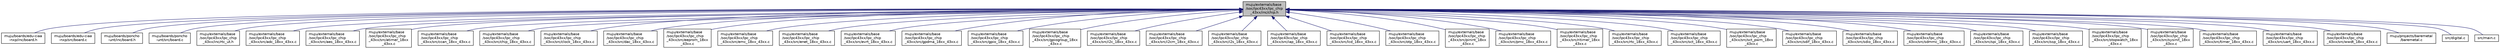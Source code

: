 digraph "muju/externals/base/soc/lpc43xx/lpc_chip_43xx/inc/chip.h"
{
  edge [fontname="Helvetica",fontsize="10",labelfontname="Helvetica",labelfontsize="10"];
  node [fontname="Helvetica",fontsize="10",shape=record];
  Node6 [label="muju/externals/base\l/soc/lpc43xx/lpc_chip\l_43xx/inc/chip.h",height=0.2,width=0.4,color="black", fillcolor="grey75", style="filled", fontcolor="black"];
  Node6 -> Node7 [dir="back",color="midnightblue",fontsize="10",style="solid",fontname="Helvetica"];
  Node7 [label="muju/boards/edu-ciaa\l-nxp/inc/board.h",height=0.2,width=0.4,color="black", fillcolor="white", style="filled",URL="$edu-ciaa-nxp_2inc_2board_8h.html"];
  Node6 -> Node8 [dir="back",color="midnightblue",fontsize="10",style="solid",fontname="Helvetica"];
  Node8 [label="muju/boards/edu-ciaa\l-nxp/src/board.c",height=0.2,width=0.4,color="black", fillcolor="white", style="filled",URL="$edu-ciaa-nxp_2src_2board_8c.html"];
  Node6 -> Node9 [dir="back",color="midnightblue",fontsize="10",style="solid",fontname="Helvetica"];
  Node9 [label="muju/boards/poncho\l-unt/inc/board.h",height=0.2,width=0.4,color="black", fillcolor="white", style="filled",URL="$poncho-unt_2inc_2board_8h.html"];
  Node6 -> Node10 [dir="back",color="midnightblue",fontsize="10",style="solid",fontname="Helvetica"];
  Node10 [label="muju/boards/poncho\l-unt/src/board.c",height=0.2,width=0.4,color="black", fillcolor="white", style="filled",URL="$poncho-unt_2src_2board_8c.html"];
  Node6 -> Node11 [dir="back",color="midnightblue",fontsize="10",style="solid",fontname="Helvetica"];
  Node11 [label="muju/externals/base\l/soc/lpc43xx/lpc_chip\l_43xx/inc/rtc_ut.h",height=0.2,width=0.4,color="black", fillcolor="white", style="filled",URL="$rtc__ut_8h.html"];
  Node6 -> Node12 [dir="back",color="midnightblue",fontsize="10",style="solid",fontname="Helvetica"];
  Node12 [label="muju/externals/base\l/soc/lpc43xx/lpc_chip\l_43xx/src/adc_18xx_43xx.c",height=0.2,width=0.4,color="black", fillcolor="white", style="filled",URL="$adc__18xx__43xx_8c.html"];
  Node6 -> Node13 [dir="back",color="midnightblue",fontsize="10",style="solid",fontname="Helvetica"];
  Node13 [label="muju/externals/base\l/soc/lpc43xx/lpc_chip\l_43xx/src/aes_18xx_43xx.c",height=0.2,width=0.4,color="black", fillcolor="white", style="filled",URL="$aes__18xx__43xx_8c.html"];
  Node6 -> Node14 [dir="back",color="midnightblue",fontsize="10",style="solid",fontname="Helvetica"];
  Node14 [label="muju/externals/base\l/soc/lpc43xx/lpc_chip\l_43xx/src/atimer_18xx\l_43xx.c",height=0.2,width=0.4,color="black", fillcolor="white", style="filled",URL="$atimer__18xx__43xx_8c.html"];
  Node6 -> Node15 [dir="back",color="midnightblue",fontsize="10",style="solid",fontname="Helvetica"];
  Node15 [label="muju/externals/base\l/soc/lpc43xx/lpc_chip\l_43xx/src/ccan_18xx_43xx.c",height=0.2,width=0.4,color="black", fillcolor="white", style="filled",URL="$ccan__18xx__43xx_8c.html"];
  Node6 -> Node16 [dir="back",color="midnightblue",fontsize="10",style="solid",fontname="Helvetica"];
  Node16 [label="muju/externals/base\l/soc/lpc43xx/lpc_chip\l_43xx/src/chip_18xx_43xx.c",height=0.2,width=0.4,color="black", fillcolor="white", style="filled",URL="$chip__18xx__43xx_8c.html"];
  Node6 -> Node17 [dir="back",color="midnightblue",fontsize="10",style="solid",fontname="Helvetica"];
  Node17 [label="muju/externals/base\l/soc/lpc43xx/lpc_chip\l_43xx/src/clock_18xx_43xx.c",height=0.2,width=0.4,color="black", fillcolor="white", style="filled",URL="$clock__18xx__43xx_8c.html"];
  Node6 -> Node18 [dir="back",color="midnightblue",fontsize="10",style="solid",fontname="Helvetica"];
  Node18 [label="muju/externals/base\l/soc/lpc43xx/lpc_chip\l_43xx/src/dac_18xx_43xx.c",height=0.2,width=0.4,color="black", fillcolor="white", style="filled",URL="$dac__18xx__43xx_8c.html"];
  Node6 -> Node19 [dir="back",color="midnightblue",fontsize="10",style="solid",fontname="Helvetica"];
  Node19 [label="muju/externals/base\l/soc/lpc43xx/lpc_chip\l_43xx/src/eeprom_18xx\l_43xx.c",height=0.2,width=0.4,color="black", fillcolor="white", style="filled",URL="$eeprom__18xx__43xx_8c.html"];
  Node6 -> Node20 [dir="back",color="midnightblue",fontsize="10",style="solid",fontname="Helvetica"];
  Node20 [label="muju/externals/base\l/soc/lpc43xx/lpc_chip\l_43xx/src/emc_18xx_43xx.c",height=0.2,width=0.4,color="black", fillcolor="white", style="filled",URL="$emc__18xx__43xx_8c.html"];
  Node6 -> Node21 [dir="back",color="midnightblue",fontsize="10",style="solid",fontname="Helvetica"];
  Node21 [label="muju/externals/base\l/soc/lpc43xx/lpc_chip\l_43xx/src/enet_18xx_43xx.c",height=0.2,width=0.4,color="black", fillcolor="white", style="filled",URL="$enet__18xx__43xx_8c.html"];
  Node6 -> Node22 [dir="back",color="midnightblue",fontsize="10",style="solid",fontname="Helvetica"];
  Node22 [label="muju/externals/base\l/soc/lpc43xx/lpc_chip\l_43xx/src/evrt_18xx_43xx.c",height=0.2,width=0.4,color="black", fillcolor="white", style="filled",URL="$evrt__18xx__43xx_8c.html"];
  Node6 -> Node23 [dir="back",color="midnightblue",fontsize="10",style="solid",fontname="Helvetica"];
  Node23 [label="muju/externals/base\l/soc/lpc43xx/lpc_chip\l_43xx/src/gpdma_18xx_43xx.c",height=0.2,width=0.4,color="black", fillcolor="white", style="filled",URL="$gpdma__18xx__43xx_8c.html"];
  Node6 -> Node24 [dir="back",color="midnightblue",fontsize="10",style="solid",fontname="Helvetica"];
  Node24 [label="muju/externals/base\l/soc/lpc43xx/lpc_chip\l_43xx/src/gpio_18xx_43xx.c",height=0.2,width=0.4,color="black", fillcolor="white", style="filled",URL="$gpio__18xx__43xx_8c.html"];
  Node6 -> Node25 [dir="back",color="midnightblue",fontsize="10",style="solid",fontname="Helvetica"];
  Node25 [label="muju/externals/base\l/soc/lpc43xx/lpc_chip\l_43xx/src/gpiogroup_18xx\l_43xx.c",height=0.2,width=0.4,color="black", fillcolor="white", style="filled",URL="$gpiogroup__18xx__43xx_8c.html"];
  Node6 -> Node26 [dir="back",color="midnightblue",fontsize="10",style="solid",fontname="Helvetica"];
  Node26 [label="muju/externals/base\l/soc/lpc43xx/lpc_chip\l_43xx/src/i2c_18xx_43xx.c",height=0.2,width=0.4,color="black", fillcolor="white", style="filled",URL="$i2c__18xx__43xx_8c.html"];
  Node6 -> Node27 [dir="back",color="midnightblue",fontsize="10",style="solid",fontname="Helvetica"];
  Node27 [label="muju/externals/base\l/soc/lpc43xx/lpc_chip\l_43xx/src/i2cm_18xx_43xx.c",height=0.2,width=0.4,color="black", fillcolor="white", style="filled",URL="$i2cm__18xx__43xx_8c.html"];
  Node6 -> Node28 [dir="back",color="midnightblue",fontsize="10",style="solid",fontname="Helvetica"];
  Node28 [label="muju/externals/base\l/soc/lpc43xx/lpc_chip\l_43xx/src/i2s_18xx_43xx.c",height=0.2,width=0.4,color="black", fillcolor="white", style="filled",URL="$i2s__18xx__43xx_8c.html"];
  Node6 -> Node29 [dir="back",color="midnightblue",fontsize="10",style="solid",fontname="Helvetica"];
  Node29 [label="muju/externals/base\l/soc/lpc43xx/lpc_chip\l_43xx/src/iap_18xx_43xx.c",height=0.2,width=0.4,color="black", fillcolor="white", style="filled",URL="$iap__18xx__43xx_8c.html"];
  Node6 -> Node30 [dir="back",color="midnightblue",fontsize="10",style="solid",fontname="Helvetica"];
  Node30 [label="muju/externals/base\l/soc/lpc43xx/lpc_chip\l_43xx/src/lcd_18xx_43xx.c",height=0.2,width=0.4,color="black", fillcolor="white", style="filled",URL="$lcd__18xx__43xx_8c.html"];
  Node6 -> Node31 [dir="back",color="midnightblue",fontsize="10",style="solid",fontname="Helvetica"];
  Node31 [label="muju/externals/base\l/soc/lpc43xx/lpc_chip\l_43xx/src/otp_18xx_43xx.c",height=0.2,width=0.4,color="black", fillcolor="white", style="filled",URL="$otp__18xx__43xx_8c.html"];
  Node6 -> Node32 [dir="back",color="midnightblue",fontsize="10",style="solid",fontname="Helvetica"];
  Node32 [label="muju/externals/base\l/soc/lpc43xx/lpc_chip\l_43xx/src/pinint_18xx\l_43xx.c",height=0.2,width=0.4,color="black", fillcolor="white", style="filled",URL="$pinint__18xx__43xx_8c.html"];
  Node6 -> Node33 [dir="back",color="midnightblue",fontsize="10",style="solid",fontname="Helvetica"];
  Node33 [label="muju/externals/base\l/soc/lpc43xx/lpc_chip\l_43xx/src/pmc_18xx_43xx.c",height=0.2,width=0.4,color="black", fillcolor="white", style="filled",URL="$pmc__18xx__43xx_8c.html"];
  Node6 -> Node34 [dir="back",color="midnightblue",fontsize="10",style="solid",fontname="Helvetica"];
  Node34 [label="muju/externals/base\l/soc/lpc43xx/lpc_chip\l_43xx/src/ritimer_18xx\l_43xx.c",height=0.2,width=0.4,color="black", fillcolor="white", style="filled",URL="$ritimer__18xx__43xx_8c.html"];
  Node6 -> Node35 [dir="back",color="midnightblue",fontsize="10",style="solid",fontname="Helvetica"];
  Node35 [label="muju/externals/base\l/soc/lpc43xx/lpc_chip\l_43xx/src/rtc_18xx_43xx.c",height=0.2,width=0.4,color="black", fillcolor="white", style="filled",URL="$rtc__18xx__43xx_8c.html"];
  Node6 -> Node36 [dir="back",color="midnightblue",fontsize="10",style="solid",fontname="Helvetica"];
  Node36 [label="muju/externals/base\l/soc/lpc43xx/lpc_chip\l_43xx/src/sct_18xx_43xx.c",height=0.2,width=0.4,color="black", fillcolor="white", style="filled",URL="$sct__18xx__43xx_8c.html"];
  Node6 -> Node37 [dir="back",color="midnightblue",fontsize="10",style="solid",fontname="Helvetica"];
  Node37 [label="muju/externals/base\l/soc/lpc43xx/lpc_chip\l_43xx/src/sct_pwm_18xx\l_43xx.c",height=0.2,width=0.4,color="black", fillcolor="white", style="filled",URL="$sct__pwm__18xx__43xx_8c.html"];
  Node6 -> Node38 [dir="back",color="midnightblue",fontsize="10",style="solid",fontname="Helvetica"];
  Node38 [label="muju/externals/base\l/soc/lpc43xx/lpc_chip\l_43xx/src/sdif_18xx_43xx.c",height=0.2,width=0.4,color="black", fillcolor="white", style="filled",URL="$sdif__18xx__43xx_8c.html"];
  Node6 -> Node39 [dir="back",color="midnightblue",fontsize="10",style="solid",fontname="Helvetica"];
  Node39 [label="muju/externals/base\l/soc/lpc43xx/lpc_chip\l_43xx/src/sdio_18xx_43xx.c",height=0.2,width=0.4,color="black", fillcolor="white", style="filled",URL="$sdio__18xx__43xx_8c.html"];
  Node6 -> Node40 [dir="back",color="midnightblue",fontsize="10",style="solid",fontname="Helvetica"];
  Node40 [label="muju/externals/base\l/soc/lpc43xx/lpc_chip\l_43xx/src/sdmmc_18xx_43xx.c",height=0.2,width=0.4,color="black", fillcolor="white", style="filled",URL="$sdmmc__18xx__43xx_8c.html"];
  Node6 -> Node41 [dir="back",color="midnightblue",fontsize="10",style="solid",fontname="Helvetica"];
  Node41 [label="muju/externals/base\l/soc/lpc43xx/lpc_chip\l_43xx/src/spi_18xx_43xx.c",height=0.2,width=0.4,color="black", fillcolor="white", style="filled",URL="$spi__18xx__43xx_8c.html"];
  Node6 -> Node42 [dir="back",color="midnightblue",fontsize="10",style="solid",fontname="Helvetica"];
  Node42 [label="muju/externals/base\l/soc/lpc43xx/lpc_chip\l_43xx/src/ssp_18xx_43xx.c",height=0.2,width=0.4,color="black", fillcolor="white", style="filled",URL="$ssp__18xx__43xx_8c.html"];
  Node6 -> Node43 [dir="back",color="midnightblue",fontsize="10",style="solid",fontname="Helvetica"];
  Node43 [label="muju/externals/base\l/soc/lpc43xx/lpc_chip\l_43xx/src/stopwatch_18xx\l_43xx.c",height=0.2,width=0.4,color="black", fillcolor="white", style="filled",URL="$stopwatch__18xx__43xx_8c.html"];
  Node6 -> Node44 [dir="back",color="midnightblue",fontsize="10",style="solid",fontname="Helvetica"];
  Node44 [label="muju/externals/base\l/soc/lpc43xx/lpc_chip\l_43xx/src/sysinit_18xx\l_43xx.c",height=0.2,width=0.4,color="black", fillcolor="white", style="filled",URL="$sysinit__18xx__43xx_8c.html"];
  Node6 -> Node45 [dir="back",color="midnightblue",fontsize="10",style="solid",fontname="Helvetica"];
  Node45 [label="muju/externals/base\l/soc/lpc43xx/lpc_chip\l_43xx/src/timer_18xx_43xx.c",height=0.2,width=0.4,color="black", fillcolor="white", style="filled",URL="$timer__18xx__43xx_8c.html"];
  Node6 -> Node46 [dir="back",color="midnightblue",fontsize="10",style="solid",fontname="Helvetica"];
  Node46 [label="muju/externals/base\l/soc/lpc43xx/lpc_chip\l_43xx/src/uart_18xx_43xx.c",height=0.2,width=0.4,color="black", fillcolor="white", style="filled",URL="$uart__18xx__43xx_8c.html"];
  Node6 -> Node47 [dir="back",color="midnightblue",fontsize="10",style="solid",fontname="Helvetica"];
  Node47 [label="muju/externals/base\l/soc/lpc43xx/lpc_chip\l_43xx/src/wwdt_18xx_43xx.c",height=0.2,width=0.4,color="black", fillcolor="white", style="filled",URL="$wwdt__18xx__43xx_8c.html"];
  Node6 -> Node48 [dir="back",color="midnightblue",fontsize="10",style="solid",fontname="Helvetica"];
  Node48 [label="muju/projects/baremetal\l/baremetal.c",height=0.2,width=0.4,color="black", fillcolor="white", style="filled",URL="$baremetal_8c.html"];
  Node6 -> Node49 [dir="back",color="midnightblue",fontsize="10",style="solid",fontname="Helvetica"];
  Node49 [label="src/digital.c",height=0.2,width=0.4,color="black", fillcolor="white", style="filled",URL="$src_2digital_8c.html"];
  Node6 -> Node50 [dir="back",color="midnightblue",fontsize="10",style="solid",fontname="Helvetica"];
  Node50 [label="src/main.c",height=0.2,width=0.4,color="black", fillcolor="white", style="filled",URL="$src_2main_8c.html"];
}
